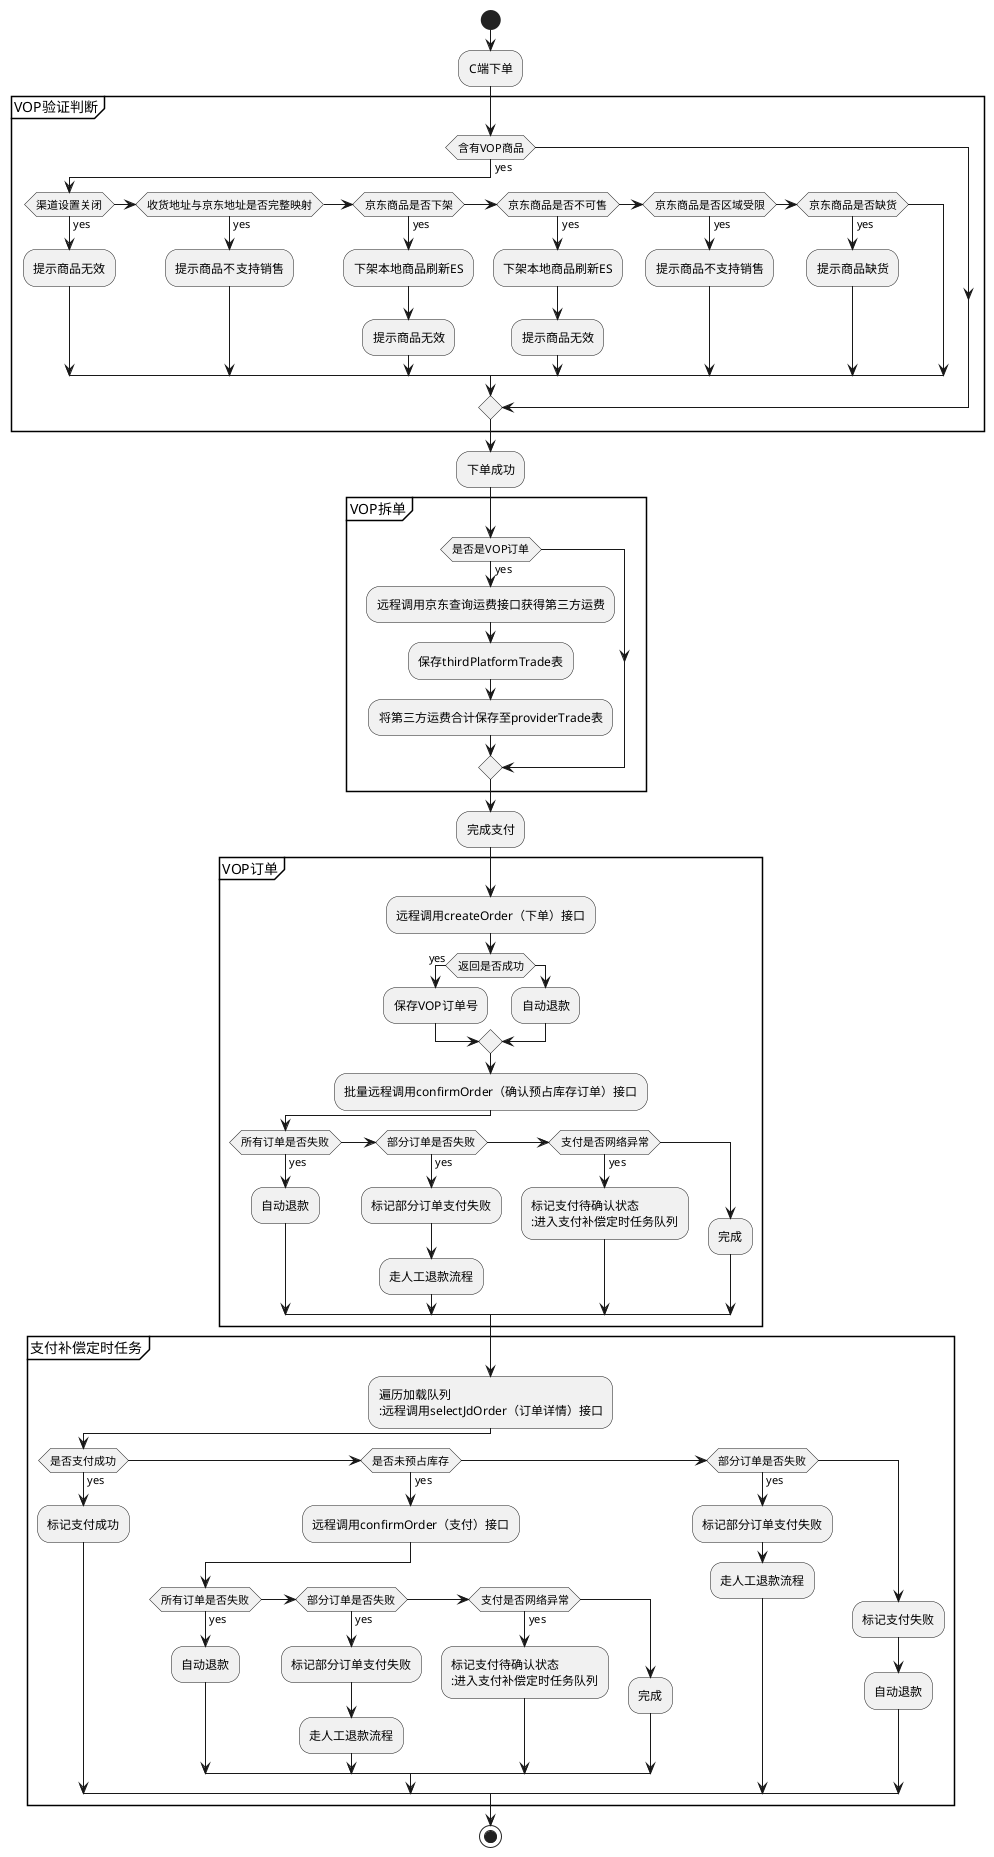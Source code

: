 @startuml
start
:C端下单;
partition VOP验证判断 {
   if(含有VOP商品) then (yes)
     if(渠道设置关闭) then (yes)
        :提示商品无效;
     else if(收货地址与京东地址是否完整映射) then (yes)
        :提示商品不支持销售;
     else if(京东商品是否下架) then (yes)
        :下架本地商品刷新ES;
        :提示商品无效;
     else if(京东商品是否不可售) then (yes)
        :下架本地商品刷新ES;
        :提示商品无效;
     else if(京东商品是否区域受限) then (yes)
        :提示商品不支持销售;
     else if(京东商品是否缺货) then (yes)
        :提示商品缺货;
     endif;
   endif;
}
:下单成功;
partition VOP拆单 {
   if(是否是VOP订单) then (yes)
     :远程调用京东查询运费接口获得第三方运费;
     :保存thirdPlatformTrade表;
     :将第三方运费合计保存至providerTrade表;
   endif;
}
:完成支付;
partition VOP订单 {
   :远程调用createOrder（下单）接口;
   if(返回是否成功) then (yes)
     :保存VOP订单号;
   else
     :自动退款;
   endif;
   :批量远程调用confirmOrder（确认预占库存订单）接口;
   if(所有订单是否失败) then (yes)
      :自动退款;
   elseif(部分订单是否失败) then(yes)
      :标记部分订单支付失败;
      :走人工退款流程;
   elseif(支付是否网络异常) then(yes)
      :标记支付待确认状态
      :进入支付补偿定时任务队列;
   else
      :完成;
   endif;
}
partition 支付补偿定时任务 {
   :遍历加载队列
   :远程调用selectJdOrder（订单详情）接口;
   if(是否支付成功) then (yes)
      :标记支付成功;
   elseif(是否未预占库存) then(yes)
      :远程调用confirmOrder（支付）接口;
      if(所有订单是否失败) then (yes)
         :自动退款;
      elseif(部分订单是否失败) then(yes)
         :标记部分订单支付失败;
         :走人工退款流程;
      elseif(支付是否网络异常) then(yes)
         :标记支付待确认状态
         :进入支付补偿定时任务队列;
      else
         :完成;
      endif;
   elseif(部分订单是否失败) then(yes)
      :标记部分订单支付失败;
      :走人工退款流程;
   else
      :标记支付失败;
      :自动退款;
   endif;
}
stop
@enduml